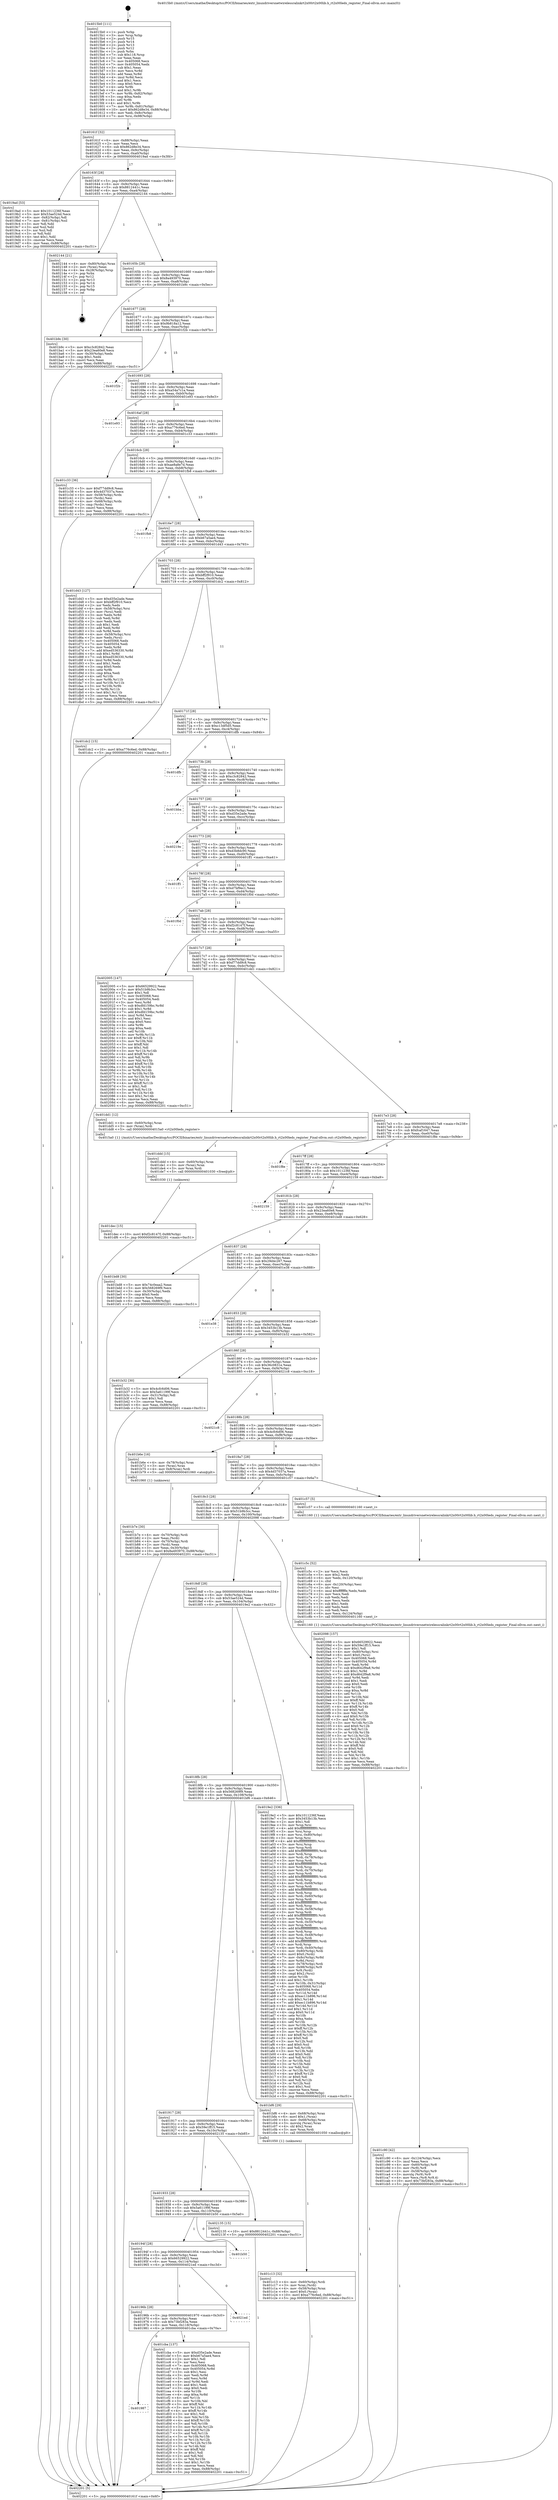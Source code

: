 digraph "0x4015b0" {
  label = "0x4015b0 (/mnt/c/Users/mathe/Desktop/tcc/POCII/binaries/extr_linuxdriversnetwirelessralinkrt2x00rt2x00lib.h_rt2x00leds_register_Final-ollvm.out::main(0))"
  labelloc = "t"
  node[shape=record]

  Entry [label="",width=0.3,height=0.3,shape=circle,fillcolor=black,style=filled]
  "0x40161f" [label="{
     0x40161f [32]\l
     | [instrs]\l
     &nbsp;&nbsp;0x40161f \<+6\>: mov -0x88(%rbp),%eax\l
     &nbsp;&nbsp;0x401625 \<+2\>: mov %eax,%ecx\l
     &nbsp;&nbsp;0x401627 \<+6\>: sub $0x862d8e34,%ecx\l
     &nbsp;&nbsp;0x40162d \<+6\>: mov %eax,-0x9c(%rbp)\l
     &nbsp;&nbsp;0x401633 \<+6\>: mov %ecx,-0xa0(%rbp)\l
     &nbsp;&nbsp;0x401639 \<+6\>: je 00000000004019ad \<main+0x3fd\>\l
  }"]
  "0x4019ad" [label="{
     0x4019ad [53]\l
     | [instrs]\l
     &nbsp;&nbsp;0x4019ad \<+5\>: mov $0x1011236f,%eax\l
     &nbsp;&nbsp;0x4019b2 \<+5\>: mov $0x53ae524d,%ecx\l
     &nbsp;&nbsp;0x4019b7 \<+6\>: mov -0x82(%rbp),%dl\l
     &nbsp;&nbsp;0x4019bd \<+7\>: mov -0x81(%rbp),%sil\l
     &nbsp;&nbsp;0x4019c4 \<+3\>: mov %dl,%dil\l
     &nbsp;&nbsp;0x4019c7 \<+3\>: and %sil,%dil\l
     &nbsp;&nbsp;0x4019ca \<+3\>: xor %sil,%dl\l
     &nbsp;&nbsp;0x4019cd \<+3\>: or %dl,%dil\l
     &nbsp;&nbsp;0x4019d0 \<+4\>: test $0x1,%dil\l
     &nbsp;&nbsp;0x4019d4 \<+3\>: cmovne %ecx,%eax\l
     &nbsp;&nbsp;0x4019d7 \<+6\>: mov %eax,-0x88(%rbp)\l
     &nbsp;&nbsp;0x4019dd \<+5\>: jmp 0000000000402201 \<main+0xc51\>\l
  }"]
  "0x40163f" [label="{
     0x40163f [28]\l
     | [instrs]\l
     &nbsp;&nbsp;0x40163f \<+5\>: jmp 0000000000401644 \<main+0x94\>\l
     &nbsp;&nbsp;0x401644 \<+6\>: mov -0x9c(%rbp),%eax\l
     &nbsp;&nbsp;0x40164a \<+5\>: sub $0x8812441c,%eax\l
     &nbsp;&nbsp;0x40164f \<+6\>: mov %eax,-0xa4(%rbp)\l
     &nbsp;&nbsp;0x401655 \<+6\>: je 0000000000402144 \<main+0xb94\>\l
  }"]
  "0x402201" [label="{
     0x402201 [5]\l
     | [instrs]\l
     &nbsp;&nbsp;0x402201 \<+5\>: jmp 000000000040161f \<main+0x6f\>\l
  }"]
  "0x4015b0" [label="{
     0x4015b0 [111]\l
     | [instrs]\l
     &nbsp;&nbsp;0x4015b0 \<+1\>: push %rbp\l
     &nbsp;&nbsp;0x4015b1 \<+3\>: mov %rsp,%rbp\l
     &nbsp;&nbsp;0x4015b4 \<+2\>: push %r15\l
     &nbsp;&nbsp;0x4015b6 \<+2\>: push %r14\l
     &nbsp;&nbsp;0x4015b8 \<+2\>: push %r13\l
     &nbsp;&nbsp;0x4015ba \<+2\>: push %r12\l
     &nbsp;&nbsp;0x4015bc \<+1\>: push %rbx\l
     &nbsp;&nbsp;0x4015bd \<+7\>: sub $0x118,%rsp\l
     &nbsp;&nbsp;0x4015c4 \<+2\>: xor %eax,%eax\l
     &nbsp;&nbsp;0x4015c6 \<+7\>: mov 0x405068,%ecx\l
     &nbsp;&nbsp;0x4015cd \<+7\>: mov 0x405054,%edx\l
     &nbsp;&nbsp;0x4015d4 \<+3\>: sub $0x1,%eax\l
     &nbsp;&nbsp;0x4015d7 \<+3\>: mov %ecx,%r8d\l
     &nbsp;&nbsp;0x4015da \<+3\>: add %eax,%r8d\l
     &nbsp;&nbsp;0x4015dd \<+4\>: imul %r8d,%ecx\l
     &nbsp;&nbsp;0x4015e1 \<+3\>: and $0x1,%ecx\l
     &nbsp;&nbsp;0x4015e4 \<+3\>: cmp $0x0,%ecx\l
     &nbsp;&nbsp;0x4015e7 \<+4\>: sete %r9b\l
     &nbsp;&nbsp;0x4015eb \<+4\>: and $0x1,%r9b\l
     &nbsp;&nbsp;0x4015ef \<+7\>: mov %r9b,-0x82(%rbp)\l
     &nbsp;&nbsp;0x4015f6 \<+3\>: cmp $0xa,%edx\l
     &nbsp;&nbsp;0x4015f9 \<+4\>: setl %r9b\l
     &nbsp;&nbsp;0x4015fd \<+4\>: and $0x1,%r9b\l
     &nbsp;&nbsp;0x401601 \<+7\>: mov %r9b,-0x81(%rbp)\l
     &nbsp;&nbsp;0x401608 \<+10\>: movl $0x862d8e34,-0x88(%rbp)\l
     &nbsp;&nbsp;0x401612 \<+6\>: mov %edi,-0x8c(%rbp)\l
     &nbsp;&nbsp;0x401618 \<+7\>: mov %rsi,-0x98(%rbp)\l
  }"]
  Exit [label="",width=0.3,height=0.3,shape=circle,fillcolor=black,style=filled,peripheries=2]
  "0x402144" [label="{
     0x402144 [21]\l
     | [instrs]\l
     &nbsp;&nbsp;0x402144 \<+4\>: mov -0x80(%rbp),%rax\l
     &nbsp;&nbsp;0x402148 \<+2\>: mov (%rax),%eax\l
     &nbsp;&nbsp;0x40214a \<+4\>: lea -0x28(%rbp),%rsp\l
     &nbsp;&nbsp;0x40214e \<+1\>: pop %rbx\l
     &nbsp;&nbsp;0x40214f \<+2\>: pop %r12\l
     &nbsp;&nbsp;0x402151 \<+2\>: pop %r13\l
     &nbsp;&nbsp;0x402153 \<+2\>: pop %r14\l
     &nbsp;&nbsp;0x402155 \<+2\>: pop %r15\l
     &nbsp;&nbsp;0x402157 \<+1\>: pop %rbp\l
     &nbsp;&nbsp;0x402158 \<+1\>: ret\l
  }"]
  "0x40165b" [label="{
     0x40165b [28]\l
     | [instrs]\l
     &nbsp;&nbsp;0x40165b \<+5\>: jmp 0000000000401660 \<main+0xb0\>\l
     &nbsp;&nbsp;0x401660 \<+6\>: mov -0x9c(%rbp),%eax\l
     &nbsp;&nbsp;0x401666 \<+5\>: sub $0x8a493970,%eax\l
     &nbsp;&nbsp;0x40166b \<+6\>: mov %eax,-0xa8(%rbp)\l
     &nbsp;&nbsp;0x401671 \<+6\>: je 0000000000401b9c \<main+0x5ec\>\l
  }"]
  "0x401dec" [label="{
     0x401dec [15]\l
     | [instrs]\l
     &nbsp;&nbsp;0x401dec \<+10\>: movl $0xf2c8147f,-0x88(%rbp)\l
     &nbsp;&nbsp;0x401df6 \<+5\>: jmp 0000000000402201 \<main+0xc51\>\l
  }"]
  "0x401b9c" [label="{
     0x401b9c [30]\l
     | [instrs]\l
     &nbsp;&nbsp;0x401b9c \<+5\>: mov $0xc3c82842,%eax\l
     &nbsp;&nbsp;0x401ba1 \<+5\>: mov $0x23ea60e8,%ecx\l
     &nbsp;&nbsp;0x401ba6 \<+3\>: mov -0x30(%rbp),%edx\l
     &nbsp;&nbsp;0x401ba9 \<+3\>: cmp $0x1,%edx\l
     &nbsp;&nbsp;0x401bac \<+3\>: cmovl %ecx,%eax\l
     &nbsp;&nbsp;0x401baf \<+6\>: mov %eax,-0x88(%rbp)\l
     &nbsp;&nbsp;0x401bb5 \<+5\>: jmp 0000000000402201 \<main+0xc51\>\l
  }"]
  "0x401677" [label="{
     0x401677 [28]\l
     | [instrs]\l
     &nbsp;&nbsp;0x401677 \<+5\>: jmp 000000000040167c \<main+0xcc\>\l
     &nbsp;&nbsp;0x40167c \<+6\>: mov -0x9c(%rbp),%eax\l
     &nbsp;&nbsp;0x401682 \<+5\>: sub $0x9b818a12,%eax\l
     &nbsp;&nbsp;0x401687 \<+6\>: mov %eax,-0xac(%rbp)\l
     &nbsp;&nbsp;0x40168d \<+6\>: je 0000000000401f2b \<main+0x97b\>\l
  }"]
  "0x401ddd" [label="{
     0x401ddd [15]\l
     | [instrs]\l
     &nbsp;&nbsp;0x401ddd \<+4\>: mov -0x60(%rbp),%rax\l
     &nbsp;&nbsp;0x401de1 \<+3\>: mov (%rax),%rax\l
     &nbsp;&nbsp;0x401de4 \<+3\>: mov %rax,%rdi\l
     &nbsp;&nbsp;0x401de7 \<+5\>: call 0000000000401030 \<free@plt\>\l
     | [calls]\l
     &nbsp;&nbsp;0x401030 \{1\} (unknown)\l
  }"]
  "0x401f2b" [label="{
     0x401f2b\l
  }", style=dashed]
  "0x401693" [label="{
     0x401693 [28]\l
     | [instrs]\l
     &nbsp;&nbsp;0x401693 \<+5\>: jmp 0000000000401698 \<main+0xe8\>\l
     &nbsp;&nbsp;0x401698 \<+6\>: mov -0x9c(%rbp),%eax\l
     &nbsp;&nbsp;0x40169e \<+5\>: sub $0xa54a7c1a,%eax\l
     &nbsp;&nbsp;0x4016a3 \<+6\>: mov %eax,-0xb0(%rbp)\l
     &nbsp;&nbsp;0x4016a9 \<+6\>: je 0000000000401e93 \<main+0x8e3\>\l
  }"]
  "0x401987" [label="{
     0x401987\l
  }", style=dashed]
  "0x401e93" [label="{
     0x401e93\l
  }", style=dashed]
  "0x4016af" [label="{
     0x4016af [28]\l
     | [instrs]\l
     &nbsp;&nbsp;0x4016af \<+5\>: jmp 00000000004016b4 \<main+0x104\>\l
     &nbsp;&nbsp;0x4016b4 \<+6\>: mov -0x9c(%rbp),%eax\l
     &nbsp;&nbsp;0x4016ba \<+5\>: sub $0xa776c6ed,%eax\l
     &nbsp;&nbsp;0x4016bf \<+6\>: mov %eax,-0xb4(%rbp)\l
     &nbsp;&nbsp;0x4016c5 \<+6\>: je 0000000000401c33 \<main+0x683\>\l
  }"]
  "0x401cba" [label="{
     0x401cba [137]\l
     | [instrs]\l
     &nbsp;&nbsp;0x401cba \<+5\>: mov $0xd35e2ade,%eax\l
     &nbsp;&nbsp;0x401cbf \<+5\>: mov $0xb67a5ae4,%ecx\l
     &nbsp;&nbsp;0x401cc4 \<+2\>: mov $0x1,%dl\l
     &nbsp;&nbsp;0x401cc6 \<+2\>: xor %esi,%esi\l
     &nbsp;&nbsp;0x401cc8 \<+7\>: mov 0x405068,%edi\l
     &nbsp;&nbsp;0x401ccf \<+8\>: mov 0x405054,%r8d\l
     &nbsp;&nbsp;0x401cd7 \<+3\>: sub $0x1,%esi\l
     &nbsp;&nbsp;0x401cda \<+3\>: mov %edi,%r9d\l
     &nbsp;&nbsp;0x401cdd \<+3\>: add %esi,%r9d\l
     &nbsp;&nbsp;0x401ce0 \<+4\>: imul %r9d,%edi\l
     &nbsp;&nbsp;0x401ce4 \<+3\>: and $0x1,%edi\l
     &nbsp;&nbsp;0x401ce7 \<+3\>: cmp $0x0,%edi\l
     &nbsp;&nbsp;0x401cea \<+4\>: sete %r10b\l
     &nbsp;&nbsp;0x401cee \<+4\>: cmp $0xa,%r8d\l
     &nbsp;&nbsp;0x401cf2 \<+4\>: setl %r11b\l
     &nbsp;&nbsp;0x401cf6 \<+3\>: mov %r10b,%bl\l
     &nbsp;&nbsp;0x401cf9 \<+3\>: xor $0xff,%bl\l
     &nbsp;&nbsp;0x401cfc \<+3\>: mov %r11b,%r14b\l
     &nbsp;&nbsp;0x401cff \<+4\>: xor $0xff,%r14b\l
     &nbsp;&nbsp;0x401d03 \<+3\>: xor $0x1,%dl\l
     &nbsp;&nbsp;0x401d06 \<+3\>: mov %bl,%r15b\l
     &nbsp;&nbsp;0x401d09 \<+4\>: and $0xff,%r15b\l
     &nbsp;&nbsp;0x401d0d \<+3\>: and %dl,%r10b\l
     &nbsp;&nbsp;0x401d10 \<+3\>: mov %r14b,%r12b\l
     &nbsp;&nbsp;0x401d13 \<+4\>: and $0xff,%r12b\l
     &nbsp;&nbsp;0x401d17 \<+3\>: and %dl,%r11b\l
     &nbsp;&nbsp;0x401d1a \<+3\>: or %r10b,%r15b\l
     &nbsp;&nbsp;0x401d1d \<+3\>: or %r11b,%r12b\l
     &nbsp;&nbsp;0x401d20 \<+3\>: xor %r12b,%r15b\l
     &nbsp;&nbsp;0x401d23 \<+3\>: or %r14b,%bl\l
     &nbsp;&nbsp;0x401d26 \<+3\>: xor $0xff,%bl\l
     &nbsp;&nbsp;0x401d29 \<+3\>: or $0x1,%dl\l
     &nbsp;&nbsp;0x401d2c \<+2\>: and %dl,%bl\l
     &nbsp;&nbsp;0x401d2e \<+3\>: or %bl,%r15b\l
     &nbsp;&nbsp;0x401d31 \<+4\>: test $0x1,%r15b\l
     &nbsp;&nbsp;0x401d35 \<+3\>: cmovne %ecx,%eax\l
     &nbsp;&nbsp;0x401d38 \<+6\>: mov %eax,-0x88(%rbp)\l
     &nbsp;&nbsp;0x401d3e \<+5\>: jmp 0000000000402201 \<main+0xc51\>\l
  }"]
  "0x401c33" [label="{
     0x401c33 [36]\l
     | [instrs]\l
     &nbsp;&nbsp;0x401c33 \<+5\>: mov $0xf77dd9c8,%eax\l
     &nbsp;&nbsp;0x401c38 \<+5\>: mov $0x4d37037a,%ecx\l
     &nbsp;&nbsp;0x401c3d \<+4\>: mov -0x58(%rbp),%rdx\l
     &nbsp;&nbsp;0x401c41 \<+2\>: mov (%rdx),%esi\l
     &nbsp;&nbsp;0x401c43 \<+4\>: mov -0x68(%rbp),%rdx\l
     &nbsp;&nbsp;0x401c47 \<+2\>: cmp (%rdx),%esi\l
     &nbsp;&nbsp;0x401c49 \<+3\>: cmovl %ecx,%eax\l
     &nbsp;&nbsp;0x401c4c \<+6\>: mov %eax,-0x88(%rbp)\l
     &nbsp;&nbsp;0x401c52 \<+5\>: jmp 0000000000402201 \<main+0xc51\>\l
  }"]
  "0x4016cb" [label="{
     0x4016cb [28]\l
     | [instrs]\l
     &nbsp;&nbsp;0x4016cb \<+5\>: jmp 00000000004016d0 \<main+0x120\>\l
     &nbsp;&nbsp;0x4016d0 \<+6\>: mov -0x9c(%rbp),%eax\l
     &nbsp;&nbsp;0x4016d6 \<+5\>: sub $0xae8a8e7d,%eax\l
     &nbsp;&nbsp;0x4016db \<+6\>: mov %eax,-0xb8(%rbp)\l
     &nbsp;&nbsp;0x4016e1 \<+6\>: je 0000000000401fb8 \<main+0xa08\>\l
  }"]
  "0x40196b" [label="{
     0x40196b [28]\l
     | [instrs]\l
     &nbsp;&nbsp;0x40196b \<+5\>: jmp 0000000000401970 \<main+0x3c0\>\l
     &nbsp;&nbsp;0x401970 \<+6\>: mov -0x9c(%rbp),%eax\l
     &nbsp;&nbsp;0x401976 \<+5\>: sub $0x73bf283a,%eax\l
     &nbsp;&nbsp;0x40197b \<+6\>: mov %eax,-0x118(%rbp)\l
     &nbsp;&nbsp;0x401981 \<+6\>: je 0000000000401cba \<main+0x70a\>\l
  }"]
  "0x401fb8" [label="{
     0x401fb8\l
  }", style=dashed]
  "0x4016e7" [label="{
     0x4016e7 [28]\l
     | [instrs]\l
     &nbsp;&nbsp;0x4016e7 \<+5\>: jmp 00000000004016ec \<main+0x13c\>\l
     &nbsp;&nbsp;0x4016ec \<+6\>: mov -0x9c(%rbp),%eax\l
     &nbsp;&nbsp;0x4016f2 \<+5\>: sub $0xb67a5ae4,%eax\l
     &nbsp;&nbsp;0x4016f7 \<+6\>: mov %eax,-0xbc(%rbp)\l
     &nbsp;&nbsp;0x4016fd \<+6\>: je 0000000000401d43 \<main+0x793\>\l
  }"]
  "0x4021ed" [label="{
     0x4021ed\l
  }", style=dashed]
  "0x401d43" [label="{
     0x401d43 [127]\l
     | [instrs]\l
     &nbsp;&nbsp;0x401d43 \<+5\>: mov $0xd35e2ade,%eax\l
     &nbsp;&nbsp;0x401d48 \<+5\>: mov $0xbff2f910,%ecx\l
     &nbsp;&nbsp;0x401d4d \<+2\>: xor %edx,%edx\l
     &nbsp;&nbsp;0x401d4f \<+4\>: mov -0x58(%rbp),%rsi\l
     &nbsp;&nbsp;0x401d53 \<+2\>: mov (%rsi),%edi\l
     &nbsp;&nbsp;0x401d55 \<+3\>: mov %edx,%r8d\l
     &nbsp;&nbsp;0x401d58 \<+3\>: sub %edi,%r8d\l
     &nbsp;&nbsp;0x401d5b \<+2\>: mov %edx,%edi\l
     &nbsp;&nbsp;0x401d5d \<+3\>: sub $0x1,%edi\l
     &nbsp;&nbsp;0x401d60 \<+3\>: add %edi,%r8d\l
     &nbsp;&nbsp;0x401d63 \<+3\>: sub %r8d,%edx\l
     &nbsp;&nbsp;0x401d66 \<+4\>: mov -0x58(%rbp),%rsi\l
     &nbsp;&nbsp;0x401d6a \<+2\>: mov %edx,(%rsi)\l
     &nbsp;&nbsp;0x401d6c \<+7\>: mov 0x405068,%edx\l
     &nbsp;&nbsp;0x401d73 \<+7\>: mov 0x405054,%edi\l
     &nbsp;&nbsp;0x401d7a \<+3\>: mov %edx,%r8d\l
     &nbsp;&nbsp;0x401d7d \<+7\>: add $0xed536330,%r8d\l
     &nbsp;&nbsp;0x401d84 \<+4\>: sub $0x1,%r8d\l
     &nbsp;&nbsp;0x401d88 \<+7\>: sub $0xed536330,%r8d\l
     &nbsp;&nbsp;0x401d8f \<+4\>: imul %r8d,%edx\l
     &nbsp;&nbsp;0x401d93 \<+3\>: and $0x1,%edx\l
     &nbsp;&nbsp;0x401d96 \<+3\>: cmp $0x0,%edx\l
     &nbsp;&nbsp;0x401d99 \<+4\>: sete %r9b\l
     &nbsp;&nbsp;0x401d9d \<+3\>: cmp $0xa,%edi\l
     &nbsp;&nbsp;0x401da0 \<+4\>: setl %r10b\l
     &nbsp;&nbsp;0x401da4 \<+3\>: mov %r9b,%r11b\l
     &nbsp;&nbsp;0x401da7 \<+3\>: and %r10b,%r11b\l
     &nbsp;&nbsp;0x401daa \<+3\>: xor %r10b,%r9b\l
     &nbsp;&nbsp;0x401dad \<+3\>: or %r9b,%r11b\l
     &nbsp;&nbsp;0x401db0 \<+4\>: test $0x1,%r11b\l
     &nbsp;&nbsp;0x401db4 \<+3\>: cmovne %ecx,%eax\l
     &nbsp;&nbsp;0x401db7 \<+6\>: mov %eax,-0x88(%rbp)\l
     &nbsp;&nbsp;0x401dbd \<+5\>: jmp 0000000000402201 \<main+0xc51\>\l
  }"]
  "0x401703" [label="{
     0x401703 [28]\l
     | [instrs]\l
     &nbsp;&nbsp;0x401703 \<+5\>: jmp 0000000000401708 \<main+0x158\>\l
     &nbsp;&nbsp;0x401708 \<+6\>: mov -0x9c(%rbp),%eax\l
     &nbsp;&nbsp;0x40170e \<+5\>: sub $0xbff2f910,%eax\l
     &nbsp;&nbsp;0x401713 \<+6\>: mov %eax,-0xc0(%rbp)\l
     &nbsp;&nbsp;0x401719 \<+6\>: je 0000000000401dc2 \<main+0x812\>\l
  }"]
  "0x40194f" [label="{
     0x40194f [28]\l
     | [instrs]\l
     &nbsp;&nbsp;0x40194f \<+5\>: jmp 0000000000401954 \<main+0x3a4\>\l
     &nbsp;&nbsp;0x401954 \<+6\>: mov -0x9c(%rbp),%eax\l
     &nbsp;&nbsp;0x40195a \<+5\>: sub $0x66529922,%eax\l
     &nbsp;&nbsp;0x40195f \<+6\>: mov %eax,-0x114(%rbp)\l
     &nbsp;&nbsp;0x401965 \<+6\>: je 00000000004021ed \<main+0xc3d\>\l
  }"]
  "0x401dc2" [label="{
     0x401dc2 [15]\l
     | [instrs]\l
     &nbsp;&nbsp;0x401dc2 \<+10\>: movl $0xa776c6ed,-0x88(%rbp)\l
     &nbsp;&nbsp;0x401dcc \<+5\>: jmp 0000000000402201 \<main+0xc51\>\l
  }"]
  "0x40171f" [label="{
     0x40171f [28]\l
     | [instrs]\l
     &nbsp;&nbsp;0x40171f \<+5\>: jmp 0000000000401724 \<main+0x174\>\l
     &nbsp;&nbsp;0x401724 \<+6\>: mov -0x9c(%rbp),%eax\l
     &nbsp;&nbsp;0x40172a \<+5\>: sub $0xc13df5d5,%eax\l
     &nbsp;&nbsp;0x40172f \<+6\>: mov %eax,-0xc4(%rbp)\l
     &nbsp;&nbsp;0x401735 \<+6\>: je 0000000000401dfb \<main+0x84b\>\l
  }"]
  "0x401b50" [label="{
     0x401b50\l
  }", style=dashed]
  "0x401dfb" [label="{
     0x401dfb\l
  }", style=dashed]
  "0x40173b" [label="{
     0x40173b [28]\l
     | [instrs]\l
     &nbsp;&nbsp;0x40173b \<+5\>: jmp 0000000000401740 \<main+0x190\>\l
     &nbsp;&nbsp;0x401740 \<+6\>: mov -0x9c(%rbp),%eax\l
     &nbsp;&nbsp;0x401746 \<+5\>: sub $0xc3c82842,%eax\l
     &nbsp;&nbsp;0x40174b \<+6\>: mov %eax,-0xc8(%rbp)\l
     &nbsp;&nbsp;0x401751 \<+6\>: je 0000000000401bba \<main+0x60a\>\l
  }"]
  "0x401933" [label="{
     0x401933 [28]\l
     | [instrs]\l
     &nbsp;&nbsp;0x401933 \<+5\>: jmp 0000000000401938 \<main+0x388\>\l
     &nbsp;&nbsp;0x401938 \<+6\>: mov -0x9c(%rbp),%eax\l
     &nbsp;&nbsp;0x40193e \<+5\>: sub $0x5a61199f,%eax\l
     &nbsp;&nbsp;0x401943 \<+6\>: mov %eax,-0x110(%rbp)\l
     &nbsp;&nbsp;0x401949 \<+6\>: je 0000000000401b50 \<main+0x5a0\>\l
  }"]
  "0x401bba" [label="{
     0x401bba\l
  }", style=dashed]
  "0x401757" [label="{
     0x401757 [28]\l
     | [instrs]\l
     &nbsp;&nbsp;0x401757 \<+5\>: jmp 000000000040175c \<main+0x1ac\>\l
     &nbsp;&nbsp;0x40175c \<+6\>: mov -0x9c(%rbp),%eax\l
     &nbsp;&nbsp;0x401762 \<+5\>: sub $0xd35e2ade,%eax\l
     &nbsp;&nbsp;0x401767 \<+6\>: mov %eax,-0xcc(%rbp)\l
     &nbsp;&nbsp;0x40176d \<+6\>: je 000000000040219e \<main+0xbee\>\l
  }"]
  "0x402135" [label="{
     0x402135 [15]\l
     | [instrs]\l
     &nbsp;&nbsp;0x402135 \<+10\>: movl $0x8812441c,-0x88(%rbp)\l
     &nbsp;&nbsp;0x40213f \<+5\>: jmp 0000000000402201 \<main+0xc51\>\l
  }"]
  "0x40219e" [label="{
     0x40219e\l
  }", style=dashed]
  "0x401773" [label="{
     0x401773 [28]\l
     | [instrs]\l
     &nbsp;&nbsp;0x401773 \<+5\>: jmp 0000000000401778 \<main+0x1c8\>\l
     &nbsp;&nbsp;0x401778 \<+6\>: mov -0x9c(%rbp),%eax\l
     &nbsp;&nbsp;0x40177e \<+5\>: sub $0xd3b8dc90,%eax\l
     &nbsp;&nbsp;0x401783 \<+6\>: mov %eax,-0xd0(%rbp)\l
     &nbsp;&nbsp;0x401789 \<+6\>: je 0000000000401ff1 \<main+0xa41\>\l
  }"]
  "0x401c90" [label="{
     0x401c90 [42]\l
     | [instrs]\l
     &nbsp;&nbsp;0x401c90 \<+6\>: mov -0x124(%rbp),%ecx\l
     &nbsp;&nbsp;0x401c96 \<+3\>: imul %eax,%ecx\l
     &nbsp;&nbsp;0x401c99 \<+4\>: mov -0x60(%rbp),%r8\l
     &nbsp;&nbsp;0x401c9d \<+3\>: mov (%r8),%r8\l
     &nbsp;&nbsp;0x401ca0 \<+4\>: mov -0x58(%rbp),%r9\l
     &nbsp;&nbsp;0x401ca4 \<+3\>: movslq (%r9),%r9\l
     &nbsp;&nbsp;0x401ca7 \<+4\>: mov %ecx,(%r8,%r9,4)\l
     &nbsp;&nbsp;0x401cab \<+10\>: movl $0x73bf283a,-0x88(%rbp)\l
     &nbsp;&nbsp;0x401cb5 \<+5\>: jmp 0000000000402201 \<main+0xc51\>\l
  }"]
  "0x401ff1" [label="{
     0x401ff1\l
  }", style=dashed]
  "0x40178f" [label="{
     0x40178f [28]\l
     | [instrs]\l
     &nbsp;&nbsp;0x40178f \<+5\>: jmp 0000000000401794 \<main+0x1e4\>\l
     &nbsp;&nbsp;0x401794 \<+6\>: mov -0x9c(%rbp),%eax\l
     &nbsp;&nbsp;0x40179a \<+5\>: sub $0xd7bf9ec1,%eax\l
     &nbsp;&nbsp;0x40179f \<+6\>: mov %eax,-0xd4(%rbp)\l
     &nbsp;&nbsp;0x4017a5 \<+6\>: je 0000000000401f0d \<main+0x95d\>\l
  }"]
  "0x401c5c" [label="{
     0x401c5c [52]\l
     | [instrs]\l
     &nbsp;&nbsp;0x401c5c \<+2\>: xor %ecx,%ecx\l
     &nbsp;&nbsp;0x401c5e \<+5\>: mov $0x2,%edx\l
     &nbsp;&nbsp;0x401c63 \<+6\>: mov %edx,-0x120(%rbp)\l
     &nbsp;&nbsp;0x401c69 \<+1\>: cltd\l
     &nbsp;&nbsp;0x401c6a \<+6\>: mov -0x120(%rbp),%esi\l
     &nbsp;&nbsp;0x401c70 \<+2\>: idiv %esi\l
     &nbsp;&nbsp;0x401c72 \<+6\>: imul $0xfffffffe,%edx,%edx\l
     &nbsp;&nbsp;0x401c78 \<+2\>: mov %ecx,%edi\l
     &nbsp;&nbsp;0x401c7a \<+2\>: sub %edx,%edi\l
     &nbsp;&nbsp;0x401c7c \<+2\>: mov %ecx,%edx\l
     &nbsp;&nbsp;0x401c7e \<+3\>: sub $0x1,%edx\l
     &nbsp;&nbsp;0x401c81 \<+2\>: add %edx,%edi\l
     &nbsp;&nbsp;0x401c83 \<+2\>: sub %edi,%ecx\l
     &nbsp;&nbsp;0x401c85 \<+6\>: mov %ecx,-0x124(%rbp)\l
     &nbsp;&nbsp;0x401c8b \<+5\>: call 0000000000401160 \<next_i\>\l
     | [calls]\l
     &nbsp;&nbsp;0x401160 \{1\} (/mnt/c/Users/mathe/Desktop/tcc/POCII/binaries/extr_linuxdriversnetwirelessralinkrt2x00rt2x00lib.h_rt2x00leds_register_Final-ollvm.out::next_i)\l
  }"]
  "0x401f0d" [label="{
     0x401f0d\l
  }", style=dashed]
  "0x4017ab" [label="{
     0x4017ab [28]\l
     | [instrs]\l
     &nbsp;&nbsp;0x4017ab \<+5\>: jmp 00000000004017b0 \<main+0x200\>\l
     &nbsp;&nbsp;0x4017b0 \<+6\>: mov -0x9c(%rbp),%eax\l
     &nbsp;&nbsp;0x4017b6 \<+5\>: sub $0xf2c8147f,%eax\l
     &nbsp;&nbsp;0x4017bb \<+6\>: mov %eax,-0xd8(%rbp)\l
     &nbsp;&nbsp;0x4017c1 \<+6\>: je 0000000000402005 \<main+0xa55\>\l
  }"]
  "0x401c13" [label="{
     0x401c13 [32]\l
     | [instrs]\l
     &nbsp;&nbsp;0x401c13 \<+4\>: mov -0x60(%rbp),%rdi\l
     &nbsp;&nbsp;0x401c17 \<+3\>: mov %rax,(%rdi)\l
     &nbsp;&nbsp;0x401c1a \<+4\>: mov -0x58(%rbp),%rax\l
     &nbsp;&nbsp;0x401c1e \<+6\>: movl $0x0,(%rax)\l
     &nbsp;&nbsp;0x401c24 \<+10\>: movl $0xa776c6ed,-0x88(%rbp)\l
     &nbsp;&nbsp;0x401c2e \<+5\>: jmp 0000000000402201 \<main+0xc51\>\l
  }"]
  "0x402005" [label="{
     0x402005 [147]\l
     | [instrs]\l
     &nbsp;&nbsp;0x402005 \<+5\>: mov $0x66529922,%eax\l
     &nbsp;&nbsp;0x40200a \<+5\>: mov $0x51b9b3cc,%ecx\l
     &nbsp;&nbsp;0x40200f \<+2\>: mov $0x1,%dl\l
     &nbsp;&nbsp;0x402011 \<+7\>: mov 0x405068,%esi\l
     &nbsp;&nbsp;0x402018 \<+7\>: mov 0x405054,%edi\l
     &nbsp;&nbsp;0x40201f \<+3\>: mov %esi,%r8d\l
     &nbsp;&nbsp;0x402022 \<+7\>: sub $0xdfd159bc,%r8d\l
     &nbsp;&nbsp;0x402029 \<+4\>: sub $0x1,%r8d\l
     &nbsp;&nbsp;0x40202d \<+7\>: add $0xdfd159bc,%r8d\l
     &nbsp;&nbsp;0x402034 \<+4\>: imul %r8d,%esi\l
     &nbsp;&nbsp;0x402038 \<+3\>: and $0x1,%esi\l
     &nbsp;&nbsp;0x40203b \<+3\>: cmp $0x0,%esi\l
     &nbsp;&nbsp;0x40203e \<+4\>: sete %r9b\l
     &nbsp;&nbsp;0x402042 \<+3\>: cmp $0xa,%edi\l
     &nbsp;&nbsp;0x402045 \<+4\>: setl %r10b\l
     &nbsp;&nbsp;0x402049 \<+3\>: mov %r9b,%r11b\l
     &nbsp;&nbsp;0x40204c \<+4\>: xor $0xff,%r11b\l
     &nbsp;&nbsp;0x402050 \<+3\>: mov %r10b,%bl\l
     &nbsp;&nbsp;0x402053 \<+3\>: xor $0xff,%bl\l
     &nbsp;&nbsp;0x402056 \<+3\>: xor $0x1,%dl\l
     &nbsp;&nbsp;0x402059 \<+3\>: mov %r11b,%r14b\l
     &nbsp;&nbsp;0x40205c \<+4\>: and $0xff,%r14b\l
     &nbsp;&nbsp;0x402060 \<+3\>: and %dl,%r9b\l
     &nbsp;&nbsp;0x402063 \<+3\>: mov %bl,%r15b\l
     &nbsp;&nbsp;0x402066 \<+4\>: and $0xff,%r15b\l
     &nbsp;&nbsp;0x40206a \<+3\>: and %dl,%r10b\l
     &nbsp;&nbsp;0x40206d \<+3\>: or %r9b,%r14b\l
     &nbsp;&nbsp;0x402070 \<+3\>: or %r10b,%r15b\l
     &nbsp;&nbsp;0x402073 \<+3\>: xor %r15b,%r14b\l
     &nbsp;&nbsp;0x402076 \<+3\>: or %bl,%r11b\l
     &nbsp;&nbsp;0x402079 \<+4\>: xor $0xff,%r11b\l
     &nbsp;&nbsp;0x40207d \<+3\>: or $0x1,%dl\l
     &nbsp;&nbsp;0x402080 \<+3\>: and %dl,%r11b\l
     &nbsp;&nbsp;0x402083 \<+3\>: or %r11b,%r14b\l
     &nbsp;&nbsp;0x402086 \<+4\>: test $0x1,%r14b\l
     &nbsp;&nbsp;0x40208a \<+3\>: cmovne %ecx,%eax\l
     &nbsp;&nbsp;0x40208d \<+6\>: mov %eax,-0x88(%rbp)\l
     &nbsp;&nbsp;0x402093 \<+5\>: jmp 0000000000402201 \<main+0xc51\>\l
  }"]
  "0x4017c7" [label="{
     0x4017c7 [28]\l
     | [instrs]\l
     &nbsp;&nbsp;0x4017c7 \<+5\>: jmp 00000000004017cc \<main+0x21c\>\l
     &nbsp;&nbsp;0x4017cc \<+6\>: mov -0x9c(%rbp),%eax\l
     &nbsp;&nbsp;0x4017d2 \<+5\>: sub $0xf77dd9c8,%eax\l
     &nbsp;&nbsp;0x4017d7 \<+6\>: mov %eax,-0xdc(%rbp)\l
     &nbsp;&nbsp;0x4017dd \<+6\>: je 0000000000401dd1 \<main+0x821\>\l
  }"]
  "0x401917" [label="{
     0x401917 [28]\l
     | [instrs]\l
     &nbsp;&nbsp;0x401917 \<+5\>: jmp 000000000040191c \<main+0x36c\>\l
     &nbsp;&nbsp;0x40191c \<+6\>: mov -0x9c(%rbp),%eax\l
     &nbsp;&nbsp;0x401922 \<+5\>: sub $0x59e1ff15,%eax\l
     &nbsp;&nbsp;0x401927 \<+6\>: mov %eax,-0x10c(%rbp)\l
     &nbsp;&nbsp;0x40192d \<+6\>: je 0000000000402135 \<main+0xb85\>\l
  }"]
  "0x401dd1" [label="{
     0x401dd1 [12]\l
     | [instrs]\l
     &nbsp;&nbsp;0x401dd1 \<+4\>: mov -0x60(%rbp),%rax\l
     &nbsp;&nbsp;0x401dd5 \<+3\>: mov (%rax),%rdi\l
     &nbsp;&nbsp;0x401dd8 \<+5\>: call 00000000004015a0 \<rt2x00leds_register\>\l
     | [calls]\l
     &nbsp;&nbsp;0x4015a0 \{1\} (/mnt/c/Users/mathe/Desktop/tcc/POCII/binaries/extr_linuxdriversnetwirelessralinkrt2x00rt2x00lib.h_rt2x00leds_register_Final-ollvm.out::rt2x00leds_register)\l
  }"]
  "0x4017e3" [label="{
     0x4017e3 [28]\l
     | [instrs]\l
     &nbsp;&nbsp;0x4017e3 \<+5\>: jmp 00000000004017e8 \<main+0x238\>\l
     &nbsp;&nbsp;0x4017e8 \<+6\>: mov -0x9c(%rbp),%eax\l
     &nbsp;&nbsp;0x4017ee \<+5\>: sub $0xfcaf1647,%eax\l
     &nbsp;&nbsp;0x4017f3 \<+6\>: mov %eax,-0xe0(%rbp)\l
     &nbsp;&nbsp;0x4017f9 \<+6\>: je 0000000000401f8e \<main+0x9de\>\l
  }"]
  "0x401bf6" [label="{
     0x401bf6 [29]\l
     | [instrs]\l
     &nbsp;&nbsp;0x401bf6 \<+4\>: mov -0x68(%rbp),%rax\l
     &nbsp;&nbsp;0x401bfa \<+6\>: movl $0x1,(%rax)\l
     &nbsp;&nbsp;0x401c00 \<+4\>: mov -0x68(%rbp),%rax\l
     &nbsp;&nbsp;0x401c04 \<+3\>: movslq (%rax),%rax\l
     &nbsp;&nbsp;0x401c07 \<+4\>: shl $0x2,%rax\l
     &nbsp;&nbsp;0x401c0b \<+3\>: mov %rax,%rdi\l
     &nbsp;&nbsp;0x401c0e \<+5\>: call 0000000000401050 \<malloc@plt\>\l
     | [calls]\l
     &nbsp;&nbsp;0x401050 \{1\} (unknown)\l
  }"]
  "0x401f8e" [label="{
     0x401f8e\l
  }", style=dashed]
  "0x4017ff" [label="{
     0x4017ff [28]\l
     | [instrs]\l
     &nbsp;&nbsp;0x4017ff \<+5\>: jmp 0000000000401804 \<main+0x254\>\l
     &nbsp;&nbsp;0x401804 \<+6\>: mov -0x9c(%rbp),%eax\l
     &nbsp;&nbsp;0x40180a \<+5\>: sub $0x1011236f,%eax\l
     &nbsp;&nbsp;0x40180f \<+6\>: mov %eax,-0xe4(%rbp)\l
     &nbsp;&nbsp;0x401815 \<+6\>: je 0000000000402159 \<main+0xba9\>\l
  }"]
  "0x401b7e" [label="{
     0x401b7e [30]\l
     | [instrs]\l
     &nbsp;&nbsp;0x401b7e \<+4\>: mov -0x70(%rbp),%rdi\l
     &nbsp;&nbsp;0x401b82 \<+2\>: mov %eax,(%rdi)\l
     &nbsp;&nbsp;0x401b84 \<+4\>: mov -0x70(%rbp),%rdi\l
     &nbsp;&nbsp;0x401b88 \<+2\>: mov (%rdi),%eax\l
     &nbsp;&nbsp;0x401b8a \<+3\>: mov %eax,-0x30(%rbp)\l
     &nbsp;&nbsp;0x401b8d \<+10\>: movl $0x8a493970,-0x88(%rbp)\l
     &nbsp;&nbsp;0x401b97 \<+5\>: jmp 0000000000402201 \<main+0xc51\>\l
  }"]
  "0x402159" [label="{
     0x402159\l
  }", style=dashed]
  "0x40181b" [label="{
     0x40181b [28]\l
     | [instrs]\l
     &nbsp;&nbsp;0x40181b \<+5\>: jmp 0000000000401820 \<main+0x270\>\l
     &nbsp;&nbsp;0x401820 \<+6\>: mov -0x9c(%rbp),%eax\l
     &nbsp;&nbsp;0x401826 \<+5\>: sub $0x23ea60e8,%eax\l
     &nbsp;&nbsp;0x40182b \<+6\>: mov %eax,-0xe8(%rbp)\l
     &nbsp;&nbsp;0x401831 \<+6\>: je 0000000000401bd8 \<main+0x628\>\l
  }"]
  "0x4018fb" [label="{
     0x4018fb [28]\l
     | [instrs]\l
     &nbsp;&nbsp;0x4018fb \<+5\>: jmp 0000000000401900 \<main+0x350\>\l
     &nbsp;&nbsp;0x401900 \<+6\>: mov -0x9c(%rbp),%eax\l
     &nbsp;&nbsp;0x401906 \<+5\>: sub $0x568269f9,%eax\l
     &nbsp;&nbsp;0x40190b \<+6\>: mov %eax,-0x108(%rbp)\l
     &nbsp;&nbsp;0x401911 \<+6\>: je 0000000000401bf6 \<main+0x646\>\l
  }"]
  "0x401bd8" [label="{
     0x401bd8 [30]\l
     | [instrs]\l
     &nbsp;&nbsp;0x401bd8 \<+5\>: mov $0x74c0eaa2,%eax\l
     &nbsp;&nbsp;0x401bdd \<+5\>: mov $0x568269f9,%ecx\l
     &nbsp;&nbsp;0x401be2 \<+3\>: mov -0x30(%rbp),%edx\l
     &nbsp;&nbsp;0x401be5 \<+3\>: cmp $0x0,%edx\l
     &nbsp;&nbsp;0x401be8 \<+3\>: cmove %ecx,%eax\l
     &nbsp;&nbsp;0x401beb \<+6\>: mov %eax,-0x88(%rbp)\l
     &nbsp;&nbsp;0x401bf1 \<+5\>: jmp 0000000000402201 \<main+0xc51\>\l
  }"]
  "0x401837" [label="{
     0x401837 [28]\l
     | [instrs]\l
     &nbsp;&nbsp;0x401837 \<+5\>: jmp 000000000040183c \<main+0x28c\>\l
     &nbsp;&nbsp;0x40183c \<+6\>: mov -0x9c(%rbp),%eax\l
     &nbsp;&nbsp;0x401842 \<+5\>: sub $0x29d4c267,%eax\l
     &nbsp;&nbsp;0x401847 \<+6\>: mov %eax,-0xec(%rbp)\l
     &nbsp;&nbsp;0x40184d \<+6\>: je 0000000000401e38 \<main+0x888\>\l
  }"]
  "0x4019e2" [label="{
     0x4019e2 [336]\l
     | [instrs]\l
     &nbsp;&nbsp;0x4019e2 \<+5\>: mov $0x1011236f,%eax\l
     &nbsp;&nbsp;0x4019e7 \<+5\>: mov $0x3453b13b,%ecx\l
     &nbsp;&nbsp;0x4019ec \<+2\>: mov $0x1,%dl\l
     &nbsp;&nbsp;0x4019ee \<+3\>: mov %rsp,%rsi\l
     &nbsp;&nbsp;0x4019f1 \<+4\>: add $0xfffffffffffffff0,%rsi\l
     &nbsp;&nbsp;0x4019f5 \<+3\>: mov %rsi,%rsp\l
     &nbsp;&nbsp;0x4019f8 \<+4\>: mov %rsi,-0x80(%rbp)\l
     &nbsp;&nbsp;0x4019fc \<+3\>: mov %rsp,%rsi\l
     &nbsp;&nbsp;0x4019ff \<+4\>: add $0xfffffffffffffff0,%rsi\l
     &nbsp;&nbsp;0x401a03 \<+3\>: mov %rsi,%rsp\l
     &nbsp;&nbsp;0x401a06 \<+3\>: mov %rsp,%rdi\l
     &nbsp;&nbsp;0x401a09 \<+4\>: add $0xfffffffffffffff0,%rdi\l
     &nbsp;&nbsp;0x401a0d \<+3\>: mov %rdi,%rsp\l
     &nbsp;&nbsp;0x401a10 \<+4\>: mov %rdi,-0x78(%rbp)\l
     &nbsp;&nbsp;0x401a14 \<+3\>: mov %rsp,%rdi\l
     &nbsp;&nbsp;0x401a17 \<+4\>: add $0xfffffffffffffff0,%rdi\l
     &nbsp;&nbsp;0x401a1b \<+3\>: mov %rdi,%rsp\l
     &nbsp;&nbsp;0x401a1e \<+4\>: mov %rdi,-0x70(%rbp)\l
     &nbsp;&nbsp;0x401a22 \<+3\>: mov %rsp,%rdi\l
     &nbsp;&nbsp;0x401a25 \<+4\>: add $0xfffffffffffffff0,%rdi\l
     &nbsp;&nbsp;0x401a29 \<+3\>: mov %rdi,%rsp\l
     &nbsp;&nbsp;0x401a2c \<+4\>: mov %rdi,-0x68(%rbp)\l
     &nbsp;&nbsp;0x401a30 \<+3\>: mov %rsp,%rdi\l
     &nbsp;&nbsp;0x401a33 \<+4\>: add $0xfffffffffffffff0,%rdi\l
     &nbsp;&nbsp;0x401a37 \<+3\>: mov %rdi,%rsp\l
     &nbsp;&nbsp;0x401a3a \<+4\>: mov %rdi,-0x60(%rbp)\l
     &nbsp;&nbsp;0x401a3e \<+3\>: mov %rsp,%rdi\l
     &nbsp;&nbsp;0x401a41 \<+4\>: add $0xfffffffffffffff0,%rdi\l
     &nbsp;&nbsp;0x401a45 \<+3\>: mov %rdi,%rsp\l
     &nbsp;&nbsp;0x401a48 \<+4\>: mov %rdi,-0x58(%rbp)\l
     &nbsp;&nbsp;0x401a4c \<+3\>: mov %rsp,%rdi\l
     &nbsp;&nbsp;0x401a4f \<+4\>: add $0xfffffffffffffff0,%rdi\l
     &nbsp;&nbsp;0x401a53 \<+3\>: mov %rdi,%rsp\l
     &nbsp;&nbsp;0x401a56 \<+4\>: mov %rdi,-0x50(%rbp)\l
     &nbsp;&nbsp;0x401a5a \<+3\>: mov %rsp,%rdi\l
     &nbsp;&nbsp;0x401a5d \<+4\>: add $0xfffffffffffffff0,%rdi\l
     &nbsp;&nbsp;0x401a61 \<+3\>: mov %rdi,%rsp\l
     &nbsp;&nbsp;0x401a64 \<+4\>: mov %rdi,-0x48(%rbp)\l
     &nbsp;&nbsp;0x401a68 \<+3\>: mov %rsp,%rdi\l
     &nbsp;&nbsp;0x401a6b \<+4\>: add $0xfffffffffffffff0,%rdi\l
     &nbsp;&nbsp;0x401a6f \<+3\>: mov %rdi,%rsp\l
     &nbsp;&nbsp;0x401a72 \<+4\>: mov %rdi,-0x40(%rbp)\l
     &nbsp;&nbsp;0x401a76 \<+4\>: mov -0x80(%rbp),%rdi\l
     &nbsp;&nbsp;0x401a7a \<+6\>: movl $0x0,(%rdi)\l
     &nbsp;&nbsp;0x401a80 \<+7\>: mov -0x8c(%rbp),%r8d\l
     &nbsp;&nbsp;0x401a87 \<+3\>: mov %r8d,(%rsi)\l
     &nbsp;&nbsp;0x401a8a \<+4\>: mov -0x78(%rbp),%rdi\l
     &nbsp;&nbsp;0x401a8e \<+7\>: mov -0x98(%rbp),%r9\l
     &nbsp;&nbsp;0x401a95 \<+3\>: mov %r9,(%rdi)\l
     &nbsp;&nbsp;0x401a98 \<+3\>: cmpl $0x2,(%rsi)\l
     &nbsp;&nbsp;0x401a9b \<+4\>: setne %r10b\l
     &nbsp;&nbsp;0x401a9f \<+4\>: and $0x1,%r10b\l
     &nbsp;&nbsp;0x401aa3 \<+4\>: mov %r10b,-0x31(%rbp)\l
     &nbsp;&nbsp;0x401aa7 \<+8\>: mov 0x405068,%r11d\l
     &nbsp;&nbsp;0x401aaf \<+7\>: mov 0x405054,%ebx\l
     &nbsp;&nbsp;0x401ab6 \<+3\>: mov %r11d,%r14d\l
     &nbsp;&nbsp;0x401ab9 \<+7\>: sub $0xec11b896,%r14d\l
     &nbsp;&nbsp;0x401ac0 \<+4\>: sub $0x1,%r14d\l
     &nbsp;&nbsp;0x401ac4 \<+7\>: add $0xec11b896,%r14d\l
     &nbsp;&nbsp;0x401acb \<+4\>: imul %r14d,%r11d\l
     &nbsp;&nbsp;0x401acf \<+4\>: and $0x1,%r11d\l
     &nbsp;&nbsp;0x401ad3 \<+4\>: cmp $0x0,%r11d\l
     &nbsp;&nbsp;0x401ad7 \<+4\>: sete %r10b\l
     &nbsp;&nbsp;0x401adb \<+3\>: cmp $0xa,%ebx\l
     &nbsp;&nbsp;0x401ade \<+4\>: setl %r15b\l
     &nbsp;&nbsp;0x401ae2 \<+3\>: mov %r10b,%r12b\l
     &nbsp;&nbsp;0x401ae5 \<+4\>: xor $0xff,%r12b\l
     &nbsp;&nbsp;0x401ae9 \<+3\>: mov %r15b,%r13b\l
     &nbsp;&nbsp;0x401aec \<+4\>: xor $0xff,%r13b\l
     &nbsp;&nbsp;0x401af0 \<+3\>: xor $0x0,%dl\l
     &nbsp;&nbsp;0x401af3 \<+3\>: mov %r12b,%sil\l
     &nbsp;&nbsp;0x401af6 \<+4\>: and $0x0,%sil\l
     &nbsp;&nbsp;0x401afa \<+3\>: and %dl,%r10b\l
     &nbsp;&nbsp;0x401afd \<+3\>: mov %r13b,%dil\l
     &nbsp;&nbsp;0x401b00 \<+4\>: and $0x0,%dil\l
     &nbsp;&nbsp;0x401b04 \<+3\>: and %dl,%r15b\l
     &nbsp;&nbsp;0x401b07 \<+3\>: or %r10b,%sil\l
     &nbsp;&nbsp;0x401b0a \<+3\>: or %r15b,%dil\l
     &nbsp;&nbsp;0x401b0d \<+3\>: xor %dil,%sil\l
     &nbsp;&nbsp;0x401b10 \<+3\>: or %r13b,%r12b\l
     &nbsp;&nbsp;0x401b13 \<+4\>: xor $0xff,%r12b\l
     &nbsp;&nbsp;0x401b17 \<+3\>: or $0x0,%dl\l
     &nbsp;&nbsp;0x401b1a \<+3\>: and %dl,%r12b\l
     &nbsp;&nbsp;0x401b1d \<+3\>: or %r12b,%sil\l
     &nbsp;&nbsp;0x401b20 \<+4\>: test $0x1,%sil\l
     &nbsp;&nbsp;0x401b24 \<+3\>: cmovne %ecx,%eax\l
     &nbsp;&nbsp;0x401b27 \<+6\>: mov %eax,-0x88(%rbp)\l
     &nbsp;&nbsp;0x401b2d \<+5\>: jmp 0000000000402201 \<main+0xc51\>\l
  }"]
  "0x401e38" [label="{
     0x401e38\l
  }", style=dashed]
  "0x401853" [label="{
     0x401853 [28]\l
     | [instrs]\l
     &nbsp;&nbsp;0x401853 \<+5\>: jmp 0000000000401858 \<main+0x2a8\>\l
     &nbsp;&nbsp;0x401858 \<+6\>: mov -0x9c(%rbp),%eax\l
     &nbsp;&nbsp;0x40185e \<+5\>: sub $0x3453b13b,%eax\l
     &nbsp;&nbsp;0x401863 \<+6\>: mov %eax,-0xf0(%rbp)\l
     &nbsp;&nbsp;0x401869 \<+6\>: je 0000000000401b32 \<main+0x582\>\l
  }"]
  "0x4018df" [label="{
     0x4018df [28]\l
     | [instrs]\l
     &nbsp;&nbsp;0x4018df \<+5\>: jmp 00000000004018e4 \<main+0x334\>\l
     &nbsp;&nbsp;0x4018e4 \<+6\>: mov -0x9c(%rbp),%eax\l
     &nbsp;&nbsp;0x4018ea \<+5\>: sub $0x53ae524d,%eax\l
     &nbsp;&nbsp;0x4018ef \<+6\>: mov %eax,-0x104(%rbp)\l
     &nbsp;&nbsp;0x4018f5 \<+6\>: je 00000000004019e2 \<main+0x432\>\l
  }"]
  "0x401b32" [label="{
     0x401b32 [30]\l
     | [instrs]\l
     &nbsp;&nbsp;0x401b32 \<+5\>: mov $0x4cfc6d06,%eax\l
     &nbsp;&nbsp;0x401b37 \<+5\>: mov $0x5a61199f,%ecx\l
     &nbsp;&nbsp;0x401b3c \<+3\>: mov -0x31(%rbp),%dl\l
     &nbsp;&nbsp;0x401b3f \<+3\>: test $0x1,%dl\l
     &nbsp;&nbsp;0x401b42 \<+3\>: cmovne %ecx,%eax\l
     &nbsp;&nbsp;0x401b45 \<+6\>: mov %eax,-0x88(%rbp)\l
     &nbsp;&nbsp;0x401b4b \<+5\>: jmp 0000000000402201 \<main+0xc51\>\l
  }"]
  "0x40186f" [label="{
     0x40186f [28]\l
     | [instrs]\l
     &nbsp;&nbsp;0x40186f \<+5\>: jmp 0000000000401874 \<main+0x2c4\>\l
     &nbsp;&nbsp;0x401874 \<+6\>: mov -0x9c(%rbp),%eax\l
     &nbsp;&nbsp;0x40187a \<+5\>: sub $0x36c0831e,%eax\l
     &nbsp;&nbsp;0x40187f \<+6\>: mov %eax,-0xf4(%rbp)\l
     &nbsp;&nbsp;0x401885 \<+6\>: je 00000000004021c8 \<main+0xc18\>\l
  }"]
  "0x402098" [label="{
     0x402098 [157]\l
     | [instrs]\l
     &nbsp;&nbsp;0x402098 \<+5\>: mov $0x66529922,%eax\l
     &nbsp;&nbsp;0x40209d \<+5\>: mov $0x59e1ff15,%ecx\l
     &nbsp;&nbsp;0x4020a2 \<+2\>: mov $0x1,%dl\l
     &nbsp;&nbsp;0x4020a4 \<+4\>: mov -0x80(%rbp),%rsi\l
     &nbsp;&nbsp;0x4020a8 \<+6\>: movl $0x0,(%rsi)\l
     &nbsp;&nbsp;0x4020ae \<+7\>: mov 0x405068,%edi\l
     &nbsp;&nbsp;0x4020b5 \<+8\>: mov 0x405054,%r8d\l
     &nbsp;&nbsp;0x4020bd \<+3\>: mov %edi,%r9d\l
     &nbsp;&nbsp;0x4020c0 \<+7\>: sub $0xd642f9a8,%r9d\l
     &nbsp;&nbsp;0x4020c7 \<+4\>: sub $0x1,%r9d\l
     &nbsp;&nbsp;0x4020cb \<+7\>: add $0xd642f9a8,%r9d\l
     &nbsp;&nbsp;0x4020d2 \<+4\>: imul %r9d,%edi\l
     &nbsp;&nbsp;0x4020d6 \<+3\>: and $0x1,%edi\l
     &nbsp;&nbsp;0x4020d9 \<+3\>: cmp $0x0,%edi\l
     &nbsp;&nbsp;0x4020dc \<+4\>: sete %r10b\l
     &nbsp;&nbsp;0x4020e0 \<+4\>: cmp $0xa,%r8d\l
     &nbsp;&nbsp;0x4020e4 \<+4\>: setl %r11b\l
     &nbsp;&nbsp;0x4020e8 \<+3\>: mov %r10b,%bl\l
     &nbsp;&nbsp;0x4020eb \<+3\>: xor $0xff,%bl\l
     &nbsp;&nbsp;0x4020ee \<+3\>: mov %r11b,%r14b\l
     &nbsp;&nbsp;0x4020f1 \<+4\>: xor $0xff,%r14b\l
     &nbsp;&nbsp;0x4020f5 \<+3\>: xor $0x0,%dl\l
     &nbsp;&nbsp;0x4020f8 \<+3\>: mov %bl,%r15b\l
     &nbsp;&nbsp;0x4020fb \<+4\>: and $0x0,%r15b\l
     &nbsp;&nbsp;0x4020ff \<+3\>: and %dl,%r10b\l
     &nbsp;&nbsp;0x402102 \<+3\>: mov %r14b,%r12b\l
     &nbsp;&nbsp;0x402105 \<+4\>: and $0x0,%r12b\l
     &nbsp;&nbsp;0x402109 \<+3\>: and %dl,%r11b\l
     &nbsp;&nbsp;0x40210c \<+3\>: or %r10b,%r15b\l
     &nbsp;&nbsp;0x40210f \<+3\>: or %r11b,%r12b\l
     &nbsp;&nbsp;0x402112 \<+3\>: xor %r12b,%r15b\l
     &nbsp;&nbsp;0x402115 \<+3\>: or %r14b,%bl\l
     &nbsp;&nbsp;0x402118 \<+3\>: xor $0xff,%bl\l
     &nbsp;&nbsp;0x40211b \<+3\>: or $0x0,%dl\l
     &nbsp;&nbsp;0x40211e \<+2\>: and %dl,%bl\l
     &nbsp;&nbsp;0x402120 \<+3\>: or %bl,%r15b\l
     &nbsp;&nbsp;0x402123 \<+4\>: test $0x1,%r15b\l
     &nbsp;&nbsp;0x402127 \<+3\>: cmovne %ecx,%eax\l
     &nbsp;&nbsp;0x40212a \<+6\>: mov %eax,-0x88(%rbp)\l
     &nbsp;&nbsp;0x402130 \<+5\>: jmp 0000000000402201 \<main+0xc51\>\l
  }"]
  "0x4021c8" [label="{
     0x4021c8\l
  }", style=dashed]
  "0x40188b" [label="{
     0x40188b [28]\l
     | [instrs]\l
     &nbsp;&nbsp;0x40188b \<+5\>: jmp 0000000000401890 \<main+0x2e0\>\l
     &nbsp;&nbsp;0x401890 \<+6\>: mov -0x9c(%rbp),%eax\l
     &nbsp;&nbsp;0x401896 \<+5\>: sub $0x4cfc6d06,%eax\l
     &nbsp;&nbsp;0x40189b \<+6\>: mov %eax,-0xf8(%rbp)\l
     &nbsp;&nbsp;0x4018a1 \<+6\>: je 0000000000401b6e \<main+0x5be\>\l
  }"]
  "0x4018c3" [label="{
     0x4018c3 [28]\l
     | [instrs]\l
     &nbsp;&nbsp;0x4018c3 \<+5\>: jmp 00000000004018c8 \<main+0x318\>\l
     &nbsp;&nbsp;0x4018c8 \<+6\>: mov -0x9c(%rbp),%eax\l
     &nbsp;&nbsp;0x4018ce \<+5\>: sub $0x51b9b3cc,%eax\l
     &nbsp;&nbsp;0x4018d3 \<+6\>: mov %eax,-0x100(%rbp)\l
     &nbsp;&nbsp;0x4018d9 \<+6\>: je 0000000000402098 \<main+0xae8\>\l
  }"]
  "0x401b6e" [label="{
     0x401b6e [16]\l
     | [instrs]\l
     &nbsp;&nbsp;0x401b6e \<+4\>: mov -0x78(%rbp),%rax\l
     &nbsp;&nbsp;0x401b72 \<+3\>: mov (%rax),%rax\l
     &nbsp;&nbsp;0x401b75 \<+4\>: mov 0x8(%rax),%rdi\l
     &nbsp;&nbsp;0x401b79 \<+5\>: call 0000000000401060 \<atoi@plt\>\l
     | [calls]\l
     &nbsp;&nbsp;0x401060 \{1\} (unknown)\l
  }"]
  "0x4018a7" [label="{
     0x4018a7 [28]\l
     | [instrs]\l
     &nbsp;&nbsp;0x4018a7 \<+5\>: jmp 00000000004018ac \<main+0x2fc\>\l
     &nbsp;&nbsp;0x4018ac \<+6\>: mov -0x9c(%rbp),%eax\l
     &nbsp;&nbsp;0x4018b2 \<+5\>: sub $0x4d37037a,%eax\l
     &nbsp;&nbsp;0x4018b7 \<+6\>: mov %eax,-0xfc(%rbp)\l
     &nbsp;&nbsp;0x4018bd \<+6\>: je 0000000000401c57 \<main+0x6a7\>\l
  }"]
  "0x401c57" [label="{
     0x401c57 [5]\l
     | [instrs]\l
     &nbsp;&nbsp;0x401c57 \<+5\>: call 0000000000401160 \<next_i\>\l
     | [calls]\l
     &nbsp;&nbsp;0x401160 \{1\} (/mnt/c/Users/mathe/Desktop/tcc/POCII/binaries/extr_linuxdriversnetwirelessralinkrt2x00rt2x00lib.h_rt2x00leds_register_Final-ollvm.out::next_i)\l
  }"]
  Entry -> "0x4015b0" [label=" 1"]
  "0x40161f" -> "0x4019ad" [label=" 1"]
  "0x40161f" -> "0x40163f" [label=" 17"]
  "0x4019ad" -> "0x402201" [label=" 1"]
  "0x4015b0" -> "0x40161f" [label=" 1"]
  "0x402201" -> "0x40161f" [label=" 17"]
  "0x402144" -> Exit [label=" 1"]
  "0x40163f" -> "0x402144" [label=" 1"]
  "0x40163f" -> "0x40165b" [label=" 16"]
  "0x402135" -> "0x402201" [label=" 1"]
  "0x40165b" -> "0x401b9c" [label=" 1"]
  "0x40165b" -> "0x401677" [label=" 15"]
  "0x402098" -> "0x402201" [label=" 1"]
  "0x401677" -> "0x401f2b" [label=" 0"]
  "0x401677" -> "0x401693" [label=" 15"]
  "0x402005" -> "0x402201" [label=" 1"]
  "0x401693" -> "0x401e93" [label=" 0"]
  "0x401693" -> "0x4016af" [label=" 15"]
  "0x401dec" -> "0x402201" [label=" 1"]
  "0x4016af" -> "0x401c33" [label=" 2"]
  "0x4016af" -> "0x4016cb" [label=" 13"]
  "0x401ddd" -> "0x401dec" [label=" 1"]
  "0x4016cb" -> "0x401fb8" [label=" 0"]
  "0x4016cb" -> "0x4016e7" [label=" 13"]
  "0x401dc2" -> "0x402201" [label=" 1"]
  "0x4016e7" -> "0x401d43" [label=" 1"]
  "0x4016e7" -> "0x401703" [label=" 12"]
  "0x401d43" -> "0x402201" [label=" 1"]
  "0x401703" -> "0x401dc2" [label=" 1"]
  "0x401703" -> "0x40171f" [label=" 11"]
  "0x40196b" -> "0x401987" [label=" 0"]
  "0x40171f" -> "0x401dfb" [label=" 0"]
  "0x40171f" -> "0x40173b" [label=" 11"]
  "0x40196b" -> "0x401cba" [label=" 1"]
  "0x40173b" -> "0x401bba" [label=" 0"]
  "0x40173b" -> "0x401757" [label=" 11"]
  "0x40194f" -> "0x40196b" [label=" 1"]
  "0x401757" -> "0x40219e" [label=" 0"]
  "0x401757" -> "0x401773" [label=" 11"]
  "0x40194f" -> "0x4021ed" [label=" 0"]
  "0x401773" -> "0x401ff1" [label=" 0"]
  "0x401773" -> "0x40178f" [label=" 11"]
  "0x401933" -> "0x40194f" [label=" 1"]
  "0x40178f" -> "0x401f0d" [label=" 0"]
  "0x40178f" -> "0x4017ab" [label=" 11"]
  "0x401933" -> "0x401b50" [label=" 0"]
  "0x4017ab" -> "0x402005" [label=" 1"]
  "0x4017ab" -> "0x4017c7" [label=" 10"]
  "0x401dd1" -> "0x401ddd" [label=" 1"]
  "0x4017c7" -> "0x401dd1" [label=" 1"]
  "0x4017c7" -> "0x4017e3" [label=" 9"]
  "0x401917" -> "0x401933" [label=" 1"]
  "0x4017e3" -> "0x401f8e" [label=" 0"]
  "0x4017e3" -> "0x4017ff" [label=" 9"]
  "0x401917" -> "0x402135" [label=" 1"]
  "0x4017ff" -> "0x402159" [label=" 0"]
  "0x4017ff" -> "0x40181b" [label=" 9"]
  "0x401c90" -> "0x402201" [label=" 1"]
  "0x40181b" -> "0x401bd8" [label=" 1"]
  "0x40181b" -> "0x401837" [label=" 8"]
  "0x401c57" -> "0x401c5c" [label=" 1"]
  "0x401837" -> "0x401e38" [label=" 0"]
  "0x401837" -> "0x401853" [label=" 8"]
  "0x401c33" -> "0x402201" [label=" 2"]
  "0x401853" -> "0x401b32" [label=" 1"]
  "0x401853" -> "0x40186f" [label=" 7"]
  "0x401bf6" -> "0x401c13" [label=" 1"]
  "0x40186f" -> "0x4021c8" [label=" 0"]
  "0x40186f" -> "0x40188b" [label=" 7"]
  "0x4018fb" -> "0x401917" [label=" 2"]
  "0x40188b" -> "0x401b6e" [label=" 1"]
  "0x40188b" -> "0x4018a7" [label=" 6"]
  "0x401cba" -> "0x402201" [label=" 1"]
  "0x4018a7" -> "0x401c57" [label=" 1"]
  "0x4018a7" -> "0x4018c3" [label=" 5"]
  "0x4018fb" -> "0x401bf6" [label=" 1"]
  "0x4018c3" -> "0x402098" [label=" 1"]
  "0x4018c3" -> "0x4018df" [label=" 4"]
  "0x401c13" -> "0x402201" [label=" 1"]
  "0x4018df" -> "0x4019e2" [label=" 1"]
  "0x4018df" -> "0x4018fb" [label=" 3"]
  "0x401c5c" -> "0x401c90" [label=" 1"]
  "0x4019e2" -> "0x402201" [label=" 1"]
  "0x401b32" -> "0x402201" [label=" 1"]
  "0x401b6e" -> "0x401b7e" [label=" 1"]
  "0x401b7e" -> "0x402201" [label=" 1"]
  "0x401b9c" -> "0x402201" [label=" 1"]
  "0x401bd8" -> "0x402201" [label=" 1"]
}
